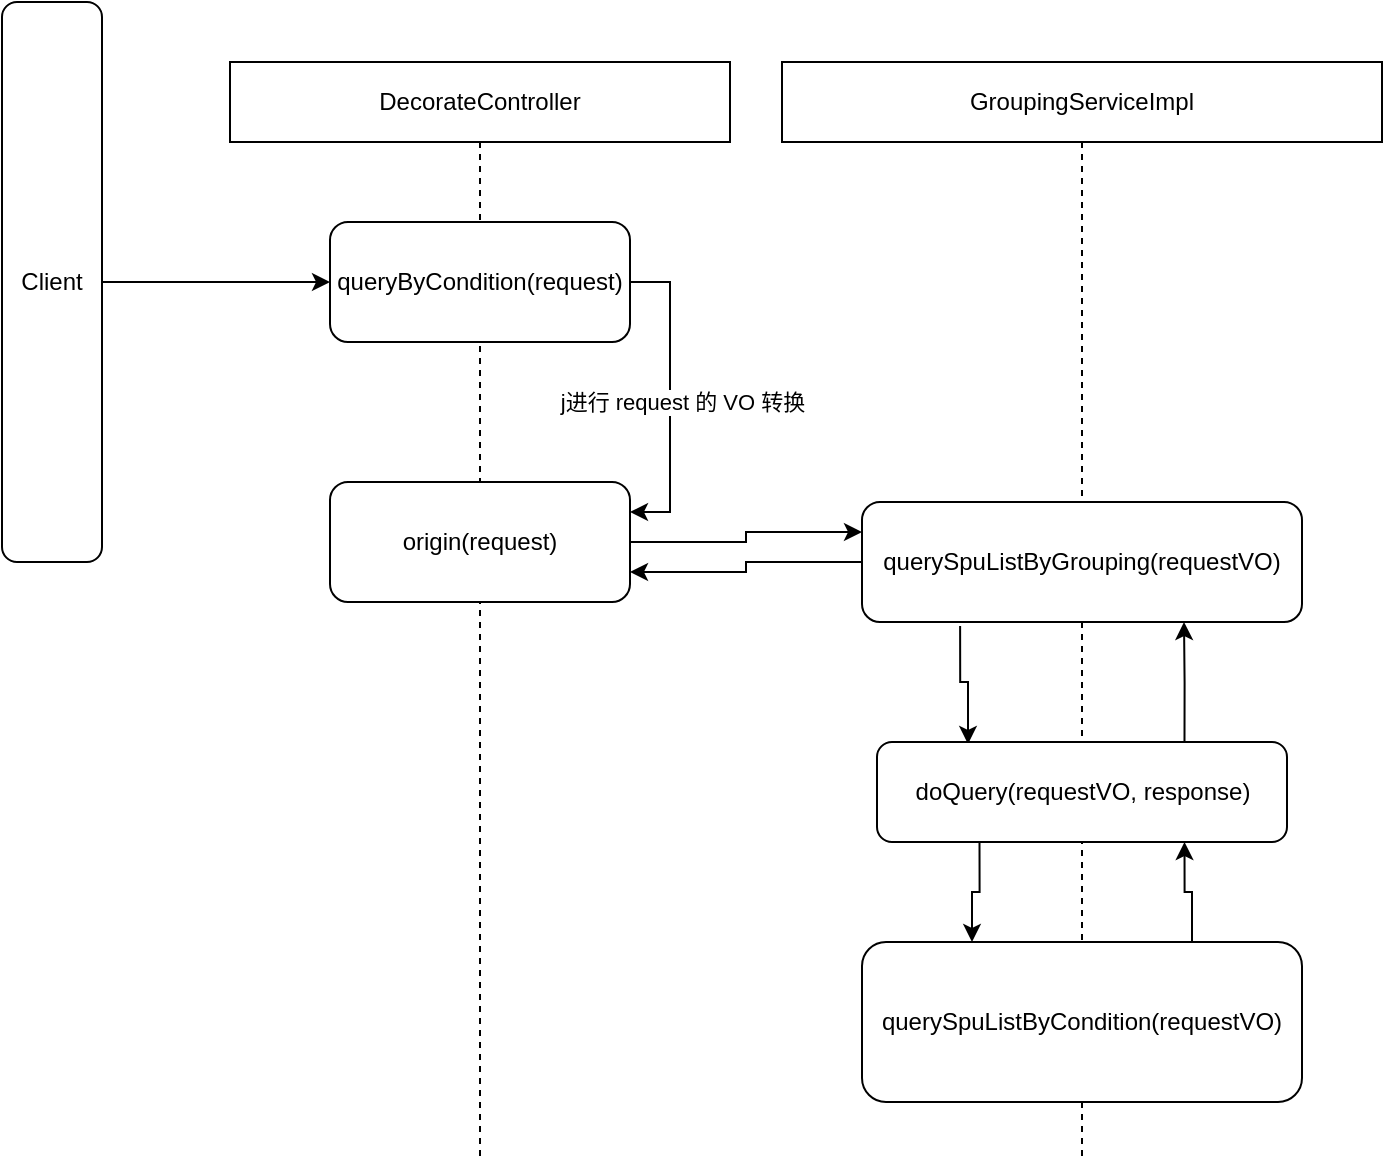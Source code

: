 <mxfile version="20.6.0" type="github">
  <diagram id="fwG7JPQ1PlgV7cjP7vGq" name="第 1 页">
    <mxGraphModel dx="1422" dy="772" grid="1" gridSize="10" guides="1" tooltips="1" connect="1" arrows="1" fold="1" page="1" pageScale="1" pageWidth="827" pageHeight="1169" math="0" shadow="0">
      <root>
        <mxCell id="0" />
        <mxCell id="1" parent="0" />
        <mxCell id="s-cP2JgDxqyjipvLWrZl-4" value="DecorateController" style="shape=umlLifeline;perimeter=lifelinePerimeter;whiteSpace=wrap;html=1;container=1;collapsible=0;recursiveResize=0;outlineConnect=0;" vertex="1" parent="1">
          <mxGeometry x="164" y="250" width="250" height="550" as="geometry" />
        </mxCell>
        <mxCell id="s-cP2JgDxqyjipvLWrZl-16" style="edgeStyle=orthogonalEdgeStyle;rounded=0;orthogonalLoop=1;jettySize=auto;html=1;exitX=1;exitY=0.5;exitDx=0;exitDy=0;entryX=1;entryY=0.25;entryDx=0;entryDy=0;" edge="1" parent="s-cP2JgDxqyjipvLWrZl-4" source="s-cP2JgDxqyjipvLWrZl-7" target="s-cP2JgDxqyjipvLWrZl-8">
          <mxGeometry relative="1" as="geometry" />
        </mxCell>
        <mxCell id="s-cP2JgDxqyjipvLWrZl-21" value="j进行 request 的 VO 转换" style="edgeLabel;html=1;align=center;verticalAlign=middle;resizable=0;points=[];" vertex="1" connectable="0" parent="s-cP2JgDxqyjipvLWrZl-16">
          <mxGeometry x="0.303" y="3" relative="1" as="geometry">
            <mxPoint x="3" y="-21" as="offset" />
          </mxGeometry>
        </mxCell>
        <mxCell id="s-cP2JgDxqyjipvLWrZl-7" value="queryByCondition(request)" style="rounded=1;whiteSpace=wrap;html=1;" vertex="1" parent="s-cP2JgDxqyjipvLWrZl-4">
          <mxGeometry x="50" y="80" width="150" height="60" as="geometry" />
        </mxCell>
        <mxCell id="s-cP2JgDxqyjipvLWrZl-8" value="origin(request)" style="rounded=1;whiteSpace=wrap;html=1;" vertex="1" parent="s-cP2JgDxqyjipvLWrZl-4">
          <mxGeometry x="50" y="210" width="150" height="60" as="geometry" />
        </mxCell>
        <mxCell id="s-cP2JgDxqyjipvLWrZl-9" style="edgeStyle=orthogonalEdgeStyle;rounded=0;orthogonalLoop=1;jettySize=auto;html=1;entryX=0;entryY=0.5;entryDx=0;entryDy=0;" edge="1" parent="1" source="s-cP2JgDxqyjipvLWrZl-6" target="s-cP2JgDxqyjipvLWrZl-7">
          <mxGeometry relative="1" as="geometry" />
        </mxCell>
        <mxCell id="s-cP2JgDxqyjipvLWrZl-6" value="Client" style="rounded=1;whiteSpace=wrap;html=1;" vertex="1" parent="1">
          <mxGeometry x="50" y="220" width="50" height="280" as="geometry" />
        </mxCell>
        <mxCell id="s-cP2JgDxqyjipvLWrZl-12" value="GroupingServiceImpl" style="shape=umlLifeline;perimeter=lifelinePerimeter;whiteSpace=wrap;html=1;container=1;collapsible=0;recursiveResize=0;outlineConnect=0;" vertex="1" parent="1">
          <mxGeometry x="440" y="250" width="300" height="550" as="geometry" />
        </mxCell>
        <mxCell id="s-cP2JgDxqyjipvLWrZl-23" style="edgeStyle=orthogonalEdgeStyle;rounded=0;orthogonalLoop=1;jettySize=auto;html=1;exitX=0.223;exitY=1.033;exitDx=0;exitDy=0;entryX=0.222;entryY=0.02;entryDx=0;entryDy=0;entryPerimeter=0;exitPerimeter=0;" edge="1" parent="s-cP2JgDxqyjipvLWrZl-12" source="s-cP2JgDxqyjipvLWrZl-15" target="s-cP2JgDxqyjipvLWrZl-22">
          <mxGeometry relative="1" as="geometry" />
        </mxCell>
        <mxCell id="s-cP2JgDxqyjipvLWrZl-15" value="querySpuListByGrouping(requestVO)" style="rounded=1;whiteSpace=wrap;html=1;" vertex="1" parent="s-cP2JgDxqyjipvLWrZl-12">
          <mxGeometry x="40" y="220" width="220" height="60" as="geometry" />
        </mxCell>
        <mxCell id="s-cP2JgDxqyjipvLWrZl-24" style="edgeStyle=orthogonalEdgeStyle;rounded=0;orthogonalLoop=1;jettySize=auto;html=1;exitX=0.75;exitY=0;exitDx=0;exitDy=0;" edge="1" parent="s-cP2JgDxqyjipvLWrZl-12" source="s-cP2JgDxqyjipvLWrZl-22">
          <mxGeometry relative="1" as="geometry">
            <mxPoint x="201" y="280" as="targetPoint" />
          </mxGeometry>
        </mxCell>
        <mxCell id="s-cP2JgDxqyjipvLWrZl-26" style="edgeStyle=orthogonalEdgeStyle;rounded=0;orthogonalLoop=1;jettySize=auto;html=1;exitX=0.25;exitY=1;exitDx=0;exitDy=0;entryX=0.25;entryY=0;entryDx=0;entryDy=0;" edge="1" parent="s-cP2JgDxqyjipvLWrZl-12" source="s-cP2JgDxqyjipvLWrZl-22" target="s-cP2JgDxqyjipvLWrZl-25">
          <mxGeometry relative="1" as="geometry" />
        </mxCell>
        <mxCell id="s-cP2JgDxqyjipvLWrZl-22" value="doQuery(requestVO, response)" style="rounded=1;whiteSpace=wrap;html=1;" vertex="1" parent="s-cP2JgDxqyjipvLWrZl-12">
          <mxGeometry x="47.5" y="340" width="205" height="50" as="geometry" />
        </mxCell>
        <mxCell id="s-cP2JgDxqyjipvLWrZl-27" style="edgeStyle=orthogonalEdgeStyle;rounded=0;orthogonalLoop=1;jettySize=auto;html=1;exitX=0.75;exitY=0;exitDx=0;exitDy=0;entryX=0.75;entryY=1;entryDx=0;entryDy=0;" edge="1" parent="s-cP2JgDxqyjipvLWrZl-12" source="s-cP2JgDxqyjipvLWrZl-25" target="s-cP2JgDxqyjipvLWrZl-22">
          <mxGeometry relative="1" as="geometry" />
        </mxCell>
        <mxCell id="s-cP2JgDxqyjipvLWrZl-25" value="querySpuListByCondition(requestVO)" style="rounded=1;whiteSpace=wrap;html=1;" vertex="1" parent="s-cP2JgDxqyjipvLWrZl-12">
          <mxGeometry x="40" y="440" width="220" height="80" as="geometry" />
        </mxCell>
        <mxCell id="s-cP2JgDxqyjipvLWrZl-19" style="edgeStyle=orthogonalEdgeStyle;rounded=0;orthogonalLoop=1;jettySize=auto;html=1;exitX=1;exitY=0.5;exitDx=0;exitDy=0;entryX=0;entryY=0.25;entryDx=0;entryDy=0;" edge="1" parent="1" source="s-cP2JgDxqyjipvLWrZl-8" target="s-cP2JgDxqyjipvLWrZl-15">
          <mxGeometry relative="1" as="geometry">
            <mxPoint x="450" y="490" as="targetPoint" />
          </mxGeometry>
        </mxCell>
        <mxCell id="s-cP2JgDxqyjipvLWrZl-20" style="edgeStyle=orthogonalEdgeStyle;rounded=0;orthogonalLoop=1;jettySize=auto;html=1;entryX=1;entryY=0.75;entryDx=0;entryDy=0;exitX=0;exitY=0.5;exitDx=0;exitDy=0;" edge="1" parent="1" source="s-cP2JgDxqyjipvLWrZl-15" target="s-cP2JgDxqyjipvLWrZl-8">
          <mxGeometry relative="1" as="geometry">
            <mxPoint x="450" y="505" as="sourcePoint" />
          </mxGeometry>
        </mxCell>
      </root>
    </mxGraphModel>
  </diagram>
</mxfile>
